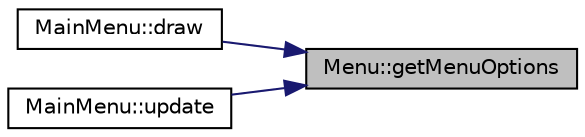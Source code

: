 digraph "Menu::getMenuOptions"
{
 // LATEX_PDF_SIZE
  bgcolor="transparent";
  edge [fontname="Helvetica",fontsize="10",labelfontname="Helvetica",labelfontsize="10"];
  node [fontname="Helvetica",fontsize="10",shape=record];
  rankdir="RL";
  Node1 [label="Menu::getMenuOptions",height=0.2,width=0.4,color="black", fillcolor="grey75", style="filled", fontcolor="black",tooltip=" "];
  Node1 -> Node2 [dir="back",color="midnightblue",fontsize="10",style="solid",fontname="Helvetica"];
  Node2 [label="MainMenu::draw",height=0.2,width=0.4,color="black",URL="$d9/d0a/classMainMenu.html#a54ec1eed16b49cac99d640feab93e119",tooltip=" "];
  Node1 -> Node3 [dir="back",color="midnightblue",fontsize="10",style="solid",fontname="Helvetica"];
  Node3 [label="MainMenu::update",height=0.2,width=0.4,color="black",URL="$d9/d0a/classMainMenu.html#ac262fa9d82962d065076cc5a0bff96c9",tooltip=" "];
}
